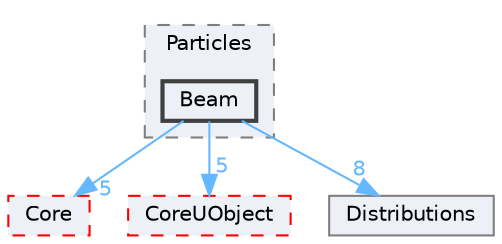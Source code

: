 digraph "Beam"
{
 // INTERACTIVE_SVG=YES
 // LATEX_PDF_SIZE
  bgcolor="transparent";
  edge [fontname=Helvetica,fontsize=10,labelfontname=Helvetica,labelfontsize=10];
  node [fontname=Helvetica,fontsize=10,shape=box,height=0.2,width=0.4];
  compound=true
  subgraph clusterdir_8a879272507fdd43effa4d75552430ef {
    graph [ bgcolor="#edf0f7", pencolor="grey50", label="Particles", fontname=Helvetica,fontsize=10 style="filled,dashed", URL="dir_8a879272507fdd43effa4d75552430ef.html",tooltip=""]
  dir_ebf09de2a557f7b4659d9307f48d316c [label="Beam", fillcolor="#edf0f7", color="grey25", style="filled,bold", URL="dir_ebf09de2a557f7b4659d9307f48d316c.html",tooltip=""];
  }
  dir_0e6cddcc9caa1238c7f3774224afaa45 [label="Core", fillcolor="#edf0f7", color="red", style="filled,dashed", URL="dir_0e6cddcc9caa1238c7f3774224afaa45.html",tooltip=""];
  dir_4c499e5e32e2b4479ad7e552df73eeae [label="CoreUObject", fillcolor="#edf0f7", color="red", style="filled,dashed", URL="dir_4c499e5e32e2b4479ad7e552df73eeae.html",tooltip=""];
  dir_b5962c121c0e50d745fba2fda96ea821 [label="Distributions", fillcolor="#edf0f7", color="grey50", style="filled", URL="dir_b5962c121c0e50d745fba2fda96ea821.html",tooltip=""];
  dir_ebf09de2a557f7b4659d9307f48d316c->dir_0e6cddcc9caa1238c7f3774224afaa45 [headlabel="5", labeldistance=1.5 headhref="dir_000092_000266.html" href="dir_000092_000266.html" color="steelblue1" fontcolor="steelblue1"];
  dir_ebf09de2a557f7b4659d9307f48d316c->dir_4c499e5e32e2b4479ad7e552df73eeae [headlabel="5", labeldistance=1.5 headhref="dir_000092_000268.html" href="dir_000092_000268.html" color="steelblue1" fontcolor="steelblue1"];
  dir_ebf09de2a557f7b4659d9307f48d316c->dir_b5962c121c0e50d745fba2fda96ea821 [headlabel="8", labeldistance=1.5 headhref="dir_000092_000340.html" href="dir_000092_000340.html" color="steelblue1" fontcolor="steelblue1"];
}
